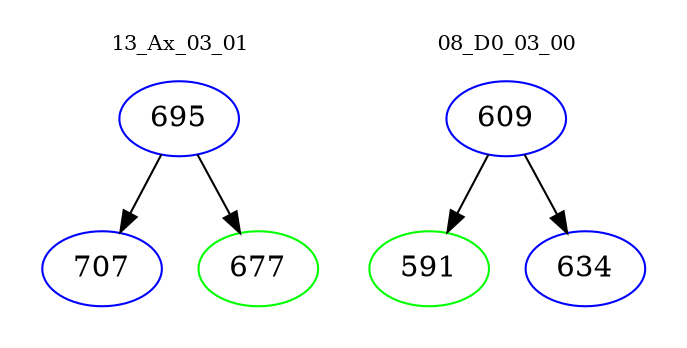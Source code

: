 digraph{
subgraph cluster_0 {
color = white
label = "13_Ax_03_01";
fontsize=10;
T0_695 [label="695", color="blue"]
T0_695 -> T0_707 [color="black"]
T0_707 [label="707", color="blue"]
T0_695 -> T0_677 [color="black"]
T0_677 [label="677", color="green"]
}
subgraph cluster_1 {
color = white
label = "08_D0_03_00";
fontsize=10;
T1_609 [label="609", color="blue"]
T1_609 -> T1_591 [color="black"]
T1_591 [label="591", color="green"]
T1_609 -> T1_634 [color="black"]
T1_634 [label="634", color="blue"]
}
}
